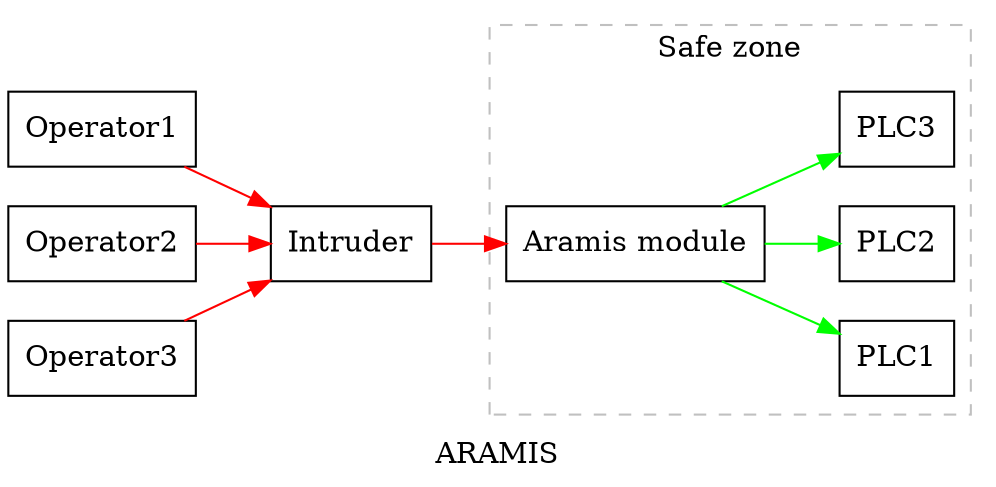 digraph {
    node [shape="record"];
    graph [label="ARAMIS",rankdir="LR"];
    edge [color="red"];

    op1 [label="Operator1"];
    op2 [label="Operator2"];
    op3 [label="Operator3"];

    i [label="Intruder"];

    aramis [label="Aramis module"];

    m1 [label="PLC1"];
    m2 [label="PLC2"];
    m3 [label="PLC3"];

    op1 -> i;
    op2 -> i;
    op3 -> i;

    i -> aramis;

    subgraph cluster_0 {
        graph [color="grey",style="dashed",label="Safe zone"];
        edge [color="green"];

        aramis -> m1;
        aramis -> m2;
        aramis -> m3;
    }
}
